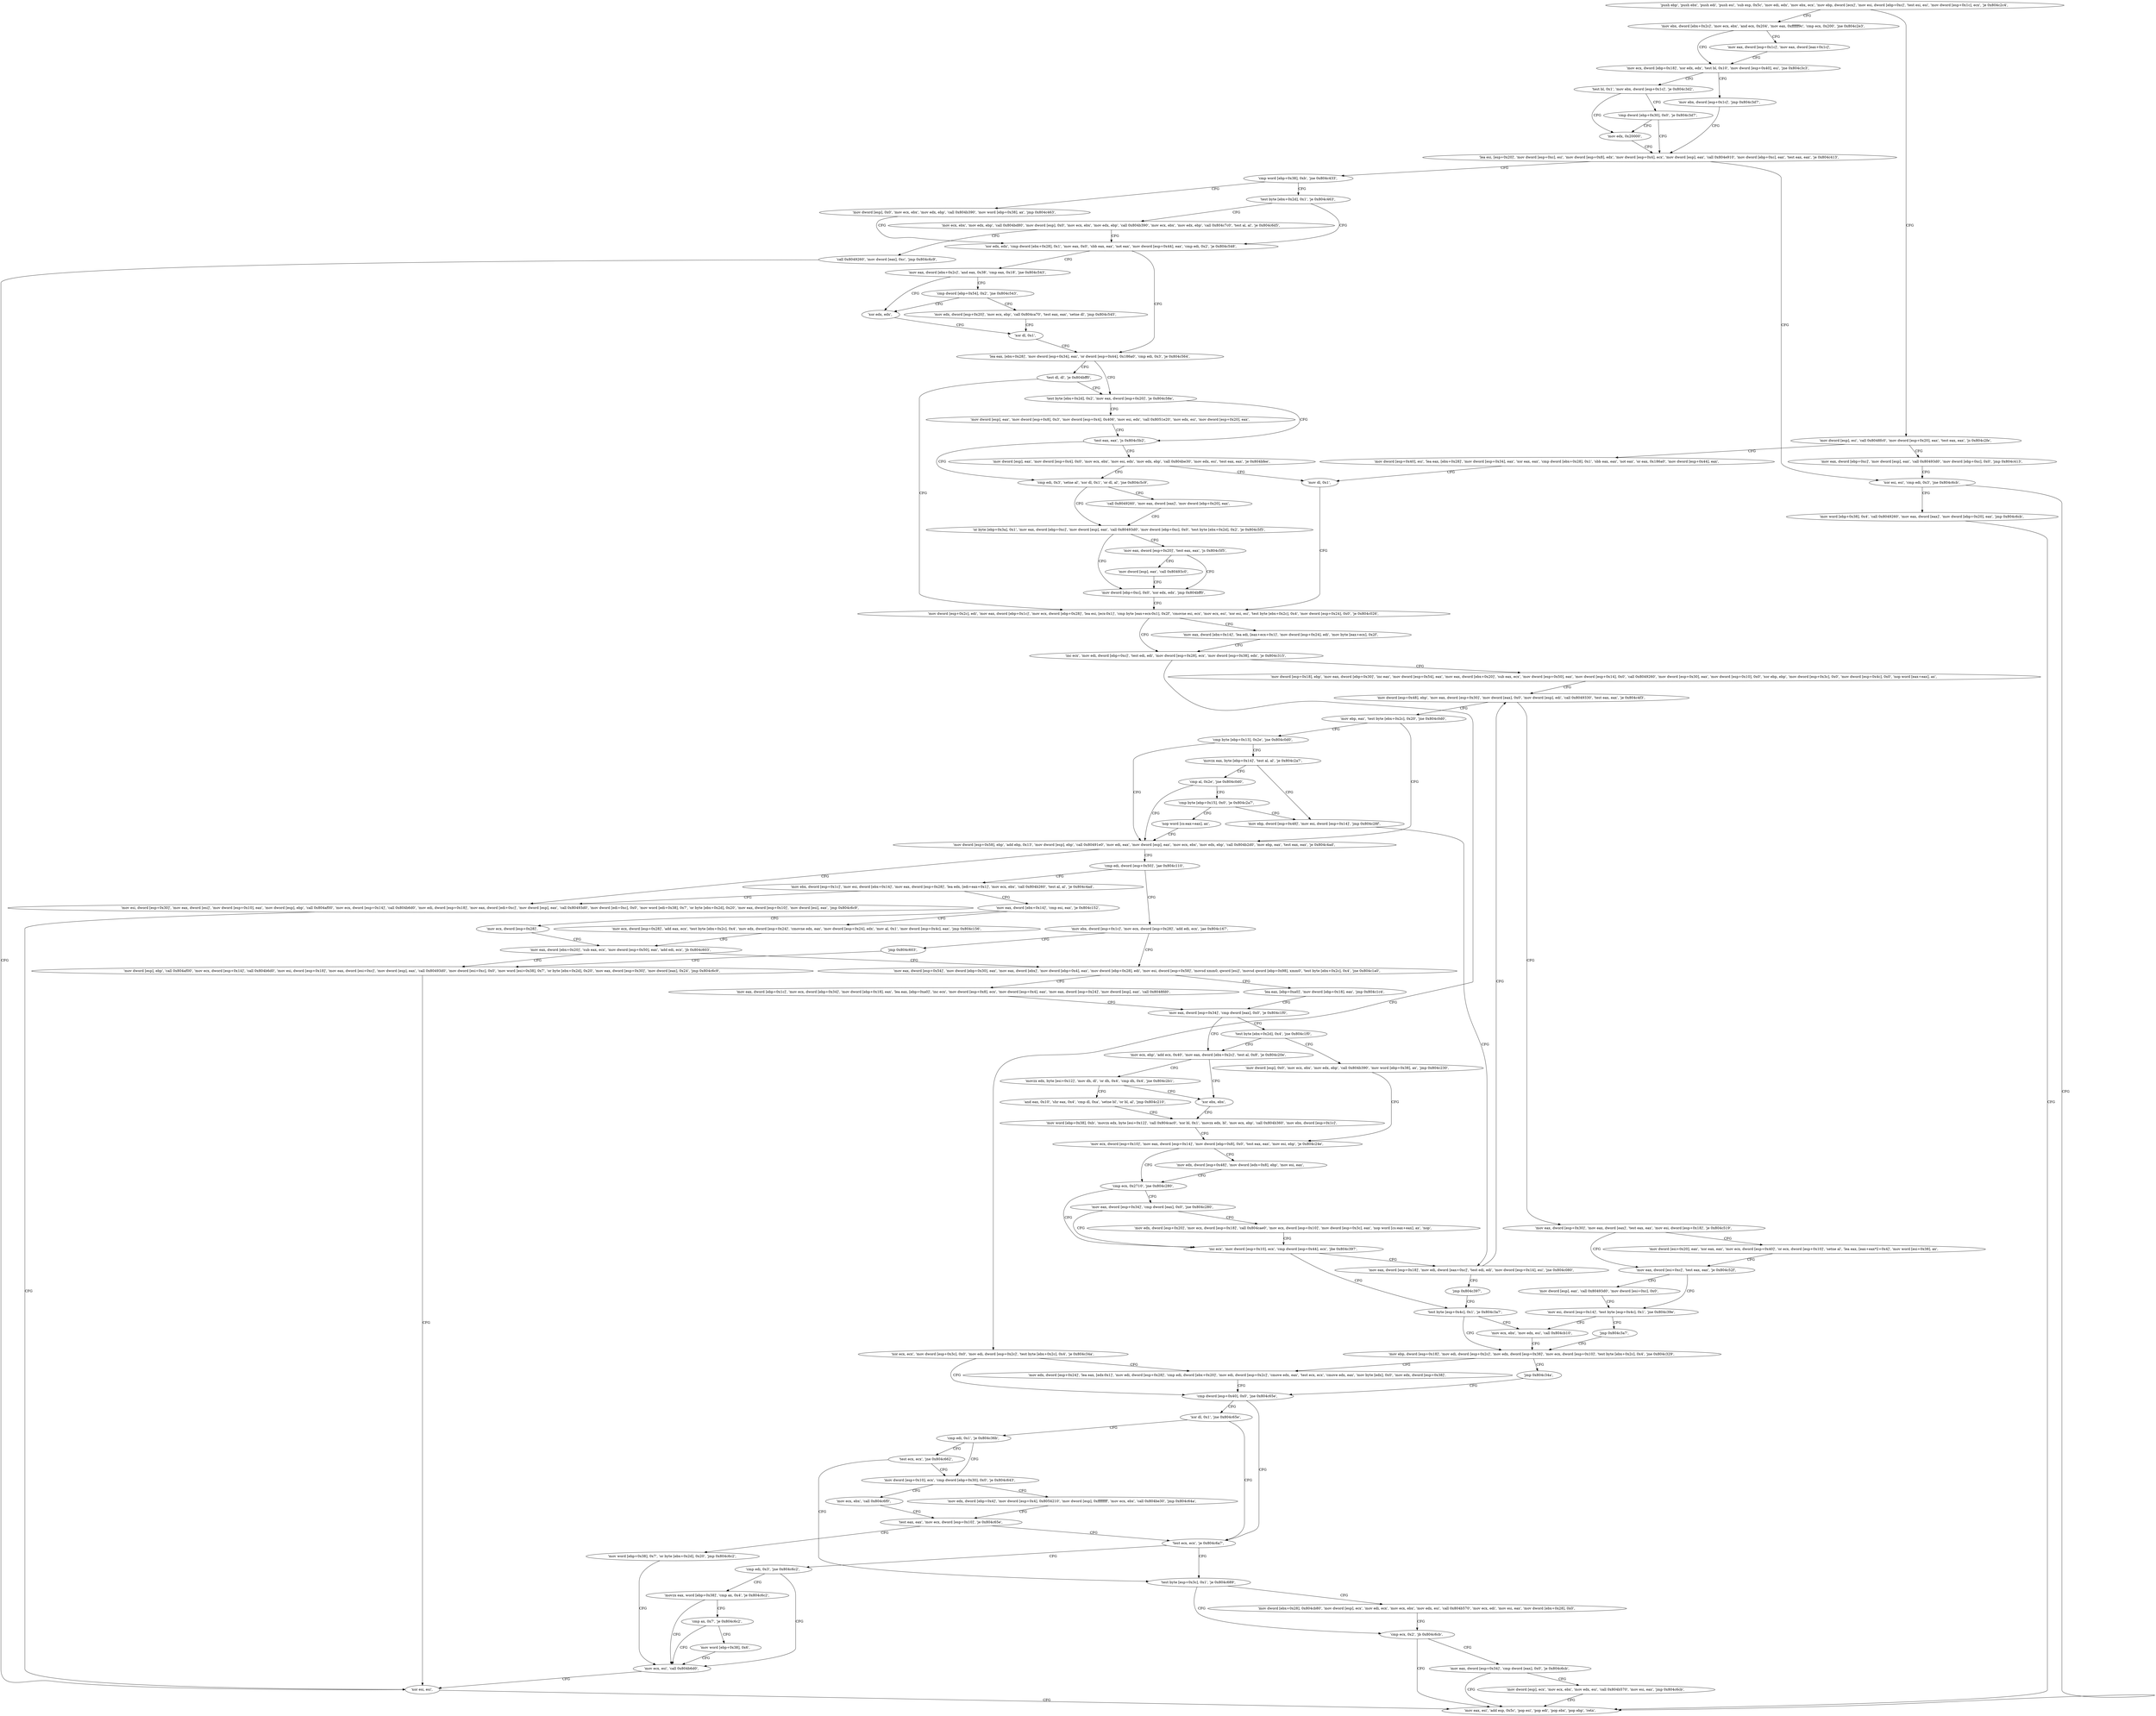 digraph "func" {
"134528928" [label = "'push ebp', 'push ebx', 'push edi', 'push esi', 'sub esp, 0x5c', 'mov edi, edx', 'mov ebx, ecx', 'mov ebp, dword [ecx]', 'mov esi, dword [ebp+0xc]', 'test esi, esi', 'mov dword [esp+0x1c], ecx', 'je 0x804c2c4', " ]
"134529732" [label = "'mov ebx, dword [ebx+0x2c]', 'mov ecx, ebx', 'and ecx, 0x204', 'mov eax, 0xffffff9c', 'cmp ecx, 0x200', 'jne 0x804c2e3', " ]
"134528956" [label = "'mov dword [esp], esi', 'call 0x8048fc0', 'mov dword [esp+0x20], eax', 'test eax, eax', 'js 0x804c2fe', " ]
"134529763" [label = "'mov ecx, dword [ebp+0x18]', 'xor edx, edx', 'test bl, 0x10', 'mov dword [esp+0x40], esi', 'jne 0x804c3c3', " ]
"134529756" [label = "'mov eax, dword [esp+0x1c]', 'mov eax, dword [eax+0x1c]', " ]
"134529790" [label = "'mov eax, dword [ebp+0xc]', 'mov dword [esp], eax', 'call 0x80493d0', 'mov dword [ebp+0xc], 0x0', 'jmp 0x804c413', " ]
"134528976" [label = "'mov dword [esp+0x40], esi', 'lea eax, [ebx+0x28]', 'mov dword [esp+0x34], eax', 'xor eax, eax', 'cmp dword [ebx+0x28], 0x1', 'sbb eax, eax', 'not eax', 'or eax, 0x186a0', 'mov dword [esp+0x44], eax', " ]
"134529987" [label = "'test bl, 0x1', 'mov ebx, dword [esp+0x1c]', 'je 0x804c3d2', " ]
"134529781" [label = "'mov ebx, dword [esp+0x1c]', 'jmp 0x804c3d7', " ]
"134530067" [label = "'xor esi, esi', 'cmp edi, 0x3', 'jne 0x804c6cb', " ]
"134529006" [label = "'mov dl, 0x1', " ]
"134530002" [label = "'mov edx, 0x20000', " ]
"134529996" [label = "'cmp dword [ebp+0x30], 0x0', 'je 0x804c3d7', " ]
"134530007" [label = "'lea esi, [esp+0x20]', 'mov dword [esp+0xc], esi', 'mov dword [esp+0x8], edx', 'mov dword [esp+0x4], ecx', 'mov dword [esp], eax', 'call 0x804e910', 'mov dword [ebp+0xc], eax', 'test eax, eax', 'je 0x804c413', " ]
"134530763" [label = "'mov eax, esi', 'add esp, 0x5c', 'pop esi', 'pop edi', 'pop ebx', 'pop ebp', 'retn', " ]
"134530078" [label = "'mov word [ebp+0x38], 0x4', 'call 0x8049260', 'mov eax, dword [eax]', 'mov dword [ebp+0x20], eax', 'jmp 0x804c6cb', " ]
"134529062" [label = "'inc ecx', 'mov edi, dword [ebp+0xc]', 'test edi, edi', 'mov dword [esp+0x28], ecx', 'mov dword [esp+0x38], edx', 'je 0x804c315', " ]
"134529813" [label = "'xor ecx, ecx', 'mov dword [esp+0x3c], 0x0', 'mov edi, dword [esp+0x2c]', 'test byte [ebx+0x2c], 0x4', 'je 0x804c34a', " ]
"134529082" [label = "'mov dword [esp+0x18], ebp', 'mov eax, dword [ebp+0x30]', 'inc eax', 'mov dword [esp+0x54], eax', 'mov eax, dword [ebx+0x20]', 'sub eax, ecx', 'mov dword [esp+0x50], eax', 'mov dword [esp+0x14], 0x0', 'call 0x8049260', 'mov dword [esp+0x30], eax', 'mov dword [esp+0x10], 0x0', 'xor ebp, ebp', 'mov dword [esp+0x3c], 0x0', 'mov dword [esp+0x4c], 0x0', 'nop word [eax+eax], ax', " ]
"134529047" [label = "'mov eax, dword [ebx+0x14]', 'lea edi, [eax+ecx+0x1]', 'mov dword [esp+0x24], edi', 'mov byte [eax+ecx], 0x2f', " ]
"134530038" [label = "'cmp word [ebp+0x38], 0xb', 'jne 0x804c433', " ]
"134529866" [label = "'cmp dword [esp+0x40], 0x0', 'jne 0x804c65e', " ]
"134529833" [label = "'mov edx, dword [esp+0x24]', 'lea eax, [edx-0x1]', 'mov edi, dword [esp+0x28]', 'cmp edi, dword [ebx+0x20]', 'mov edi, dword [esp+0x2c]', 'cmove edx, eax', 'test ecx, ecx', 'cmove edx, eax', 'mov byte [edx], 0x0', 'mov edx, dword [esp+0x38]', " ]
"134529152" [label = "'mov dword [esp+0x48], ebp', 'mov eax, dword [esp+0x30]', 'mov dword [eax], 0x0', 'mov dword [esp], edi', 'call 0x8049330', 'test eax, eax', 'je 0x804c4f3', " ]
"134530099" [label = "'test byte [ebx+0x2d], 0x1', 'je 0x804c463', " ]
"134530045" [label = "'mov dword [esp], 0x0', 'mov ecx, ebx', 'mov edx, ebp', 'call 0x804b390', 'mov word [ebp+0x38], ax', 'jmp 0x804c463', " ]
"134530654" [label = "'test ecx, ecx', 'je 0x804c6a7', " ]
"134529877" [label = "'xor dl, 0x1', 'jne 0x804c65e', " ]
"134530291" [label = "'mov eax, dword [esp+0x30]', 'mov eax, dword [eax]', 'test eax, eax', 'mov esi, dword [esp+0x18]', 'je 0x804c519', " ]
"134530329" [label = "'mov eax, dword [esi+0xc]', 'test eax, eax', 'je 0x804c52f', " ]
"134530305" [label = "'mov dword [esi+0x20], eax', 'xor eax, eax', 'mov ecx, dword [esp+0x40]', 'or ecx, dword [esp+0x10]', 'setne al', 'lea eax, [eax+eax*2+0x4]', 'mov word [esi+0x38], ax', " ]
"134529182" [label = "'mov ebp, eax', 'test byte [ebx+0x2c], 0x20', 'jne 0x804c0d0', " ]
"134529232" [label = "'mov dword [esp+0x58], ebp', 'add ebp, 0x13', 'mov dword [esp], ebp', 'call 0x80491e0', 'mov edi, eax', 'mov dword [esp], eax', 'mov ecx, ebx', 'mov edx, ebp', 'call 0x804b2d0', 'mov ebp, eax', 'test eax, eax', 'je 0x804c4ad', " ]
"134529190" [label = "'cmp byte [ebp+0x13], 0x2e', 'jne 0x804c0d0', " ]
"134530147" [label = "'xor edx, edx', 'cmp dword [ebx+0x28], 0x1', 'mov eax, 0x0', 'sbb eax, eax', 'not eax', 'mov dword [esp+0x44], eax', 'cmp edi, 0x2', 'je 0x804c548', " ]
"134530105" [label = "'mov ecx, ebx', 'mov edx, ebp', 'call 0x804bd80', 'mov dword [esp], 0x0', 'mov ecx, ebx', 'mov edx, ebp', 'call 0x804b390', 'mov ecx, ebx', 'mov edx, ebp', 'call 0x804c7c0', 'test al, al', 'je 0x804c6d5', " ]
"134530727" [label = "'cmp edi, 0x3', 'jne 0x804c6c2', " ]
"134530658" [label = "'test byte [esp+0x3c], 0x1', 'je 0x804c689', " ]
"134529886" [label = "'cmp edi, 0x1', 'je 0x804c36b', " ]
"134530351" [label = "'mov esi, dword [esp+0x14]', 'test byte [esp+0x4c], 0x1', 'jne 0x804c39e', " ]
"134530336" [label = "'mov dword [esp], eax', 'call 0x80493d0', 'mov dword [esi+0xc], 0x0', " ]
"134530221" [label = "'mov esi, dword [esp+0x30]', 'mov eax, dword [esi]', 'mov dword [esp+0x10], eax', 'mov dword [esp], ebp', 'call 0x804af00', 'mov ecx, dword [esp+0x14]', 'call 0x804b6d0', 'mov edi, dword [esp+0x18]', 'mov eax, dword [edi+0xc]', 'mov dword [esp], eax', 'call 0x80493d0', 'mov dword [edi+0xc], 0x0', 'mov word [edi+0x38], 0x7', 'or byte [ebx+0x2d], 0x20', 'mov eax, dword [esp+0x10]', 'mov dword [esi], eax', 'jmp 0x804c6c9', " ]
"134529271" [label = "'cmp edi, dword [esp+0x50]', 'jae 0x804c110', " ]
"134529196" [label = "'movzx eax, byte [ebp+0x14]', 'test al, al', 'je 0x804c2a7', " ]
"134530376" [label = "'lea eax, [ebx+0x28]', 'mov dword [esp+0x34], eax', 'or dword [esp+0x44], 0x186a0', 'cmp edi, 0x3', 'je 0x804c564', " ]
"134530175" [label = "'mov eax, dword [ebx+0x2c]', 'and eax, 0x38', 'cmp eax, 0x18', 'jne 0x804c543', " ]
"134530773" [label = "'call 0x8049260', 'mov dword [eax], 0xc', 'jmp 0x804c6c9', " ]
"134530754" [label = "'mov ecx, esi', 'call 0x804b6d0', " ]
"134530732" [label = "'movzx eax, word [ebp+0x38]', 'cmp ax, 0x4', 'je 0x804c6c2', " ]
"134530697" [label = "'cmp ecx, 0x2', 'jb 0x804c6cb', " ]
"134530665" [label = "'mov dword [ebx+0x28], 0x804cb80', 'mov dword [esp], ecx', 'mov edi, ecx', 'mov ecx, ebx', 'mov edx, esi', 'call 0x804b570', 'mov ecx, edi', 'mov esi, eax', 'mov dword [ebx+0x28], 0x0', " ]
"134529899" [label = "'mov dword [esp+0x10], ecx', 'cmp dword [ebp+0x30], 0x0', 'je 0x804c643', " ]
"134529891" [label = "'test ecx, ecx', 'jne 0x804c662', " ]
"134529950" [label = "'mov ecx, ebx', 'mov edx, esi', 'call 0x804cb10', " ]
"134530366" [label = "'jmp 0x804c3a7', " ]
"134530761" [label = "'xor esi, esi', " ]
"134529296" [label = "'mov ebx, dword [esp+0x1c]', 'mov esi, dword [ebx+0x14]', 'mov eax, dword [esp+0x28]', 'lea edx, [edi+eax+0x1]', 'mov ecx, ebx', 'call 0x804b260', 'test al, al', 'je 0x804c4ad', " ]
"134529277" [label = "'mov ebx, dword [esp+0x1c]', 'mov ecx, dword [esp+0x28]', 'add edi, ecx', 'jae 0x804c167', " ]
"134529703" [label = "'mov ebp, dword [esp+0x48]', 'mov esi, dword [esp+0x14]', 'jmp 0x804c28f', " ]
"134529208" [label = "'cmp al, 0x2e', 'jne 0x804c0d0', " ]
"134530404" [label = "'test byte [ebx+0x2d], 0x2', 'mov eax, dword [esp+0x20]', 'je 0x804c58e', " ]
"134530396" [label = "'test dl, dl', 'je 0x804bff0', " ]
"134530371" [label = "'xor edx, edx', " ]
"134530190" [label = "'cmp dword [ebp+0x54], 0x2', 'jne 0x804c543', " ]
"134530742" [label = "'cmp ax, 0x7', 'je 0x804c6c2', " ]
"134530702" [label = "'mov eax, dword [esp+0x34]', 'cmp dword [eax], 0x0', 'je 0x804c6cb', " ]
"134530627" [label = "'mov ecx, ebx', 'call 0x804c6f0', " ]
"134529913" [label = "'mov edx, dword [ebp+0x4]', 'mov dword [esp+0x4], 0x8054210', 'mov dword [esp], 0xffffffff', 'mov ecx, ebx', 'call 0x804be30', 'jmp 0x804c64a', " ]
"134529959" [label = "'mov ebp, dword [esp+0x18]', 'mov edi, dword [esp+0x2c]', 'mov edx, dword [esp+0x38]', 'mov ecx, dword [esp+0x10]', 'test byte [ebx+0x2c], 0x4', 'jne 0x804c329', " ]
"134529326" [label = "'mov eax, dword [ebx+0x14]', 'cmp esi, eax', 'je 0x804c152', " ]
"134529383" [label = "'mov eax, dword [esp+0x54]', 'mov dword [ebp+0x30], eax', 'mov eax, dword [ebx]', 'mov dword [ebp+0x4], eax', 'mov dword [ebp+0x28], edi', 'mov esi, dword [esp+0x58]', 'movsd xmm0, qword [esi]', 'movsd qword [ebp+0x98], xmm0', 'test byte [ebx+0x2c], 0x4', 'jne 0x804c1a0', " ]
"134529289" [label = "'jmp 0x804c603', " ]
"134529679" [label = "'mov eax, dword [esp+0x18]', 'mov edi, dword [eax+0xc]', 'test edi, edi', 'mov dword [esp+0x14], esi', 'jne 0x804c080', " ]
"134529212" [label = "'cmp byte [ebp+0x15], 0x0', 'je 0x804c2a7', " ]
"134530446" [label = "'test eax, eax', 'js 0x804c5b2', " ]
"134530414" [label = "'mov dword [esp], eax', 'mov dword [esp+0x8], 0x3', 'mov dword [esp+0x4], 0x406', 'mov esi, edx', 'call 0x8051e20', 'mov edx, esi', 'mov dword [esp+0x20], eax', " ]
"134529008" [label = "'mov dword [esp+0x2c], edi', 'mov eax, dword [ebp+0x1c]', 'mov ecx, dword [ebp+0x28]', 'lea esi, [ecx-0x1]', 'cmp byte [eax+ecx-0x1], 0x2f', 'cmovne esi, ecx', 'mov ecx, esi', 'xor esi, esi', 'test byte [ebx+0x2c], 0x4', 'mov dword [esp+0x24], 0x0', 'je 0x804c026', " ]
"134530373" [label = "'xor dl, 0x1', " ]
"134530200" [label = "'mov edx, dword [esp+0x20]', 'mov ecx, ebp', 'call 0x804ca70', 'test eax, eax', 'setne dl', 'jmp 0x804c545', " ]
"134530748" [label = "'mov word [ebp+0x38], 0x6', " ]
"134530711" [label = "'mov dword [esp], ecx', 'mov ecx, ebx', 'mov edx, esi', 'call 0x804b570', 'mov esi, eax', 'jmp 0x804c6cb', " ]
"134530634" [label = "'test eax, eax', 'mov ecx, dword [esp+0x10]', 'je 0x804c65e', " ]
"134529985" [label = "'jmp 0x804c34a', " ]
"134529362" [label = "'mov ecx, dword [esp+0x28]', " ]
"134529333" [label = "'mov ecx, dword [esp+0x28]', 'add eax, ecx', 'test byte [ebx+0x2c], 0x4', 'mov edx, dword [esp+0x24]', 'cmovne edx, eax', 'mov dword [esp+0x24], edx', 'mov al, 0x1', 'mov dword [esp+0x4c], eax', 'jmp 0x804c156', " ]
"134529440" [label = "'mov eax, dword [ebp+0x1c]', 'mov ecx, dword [ebp+0x34]', 'mov dword [ebp+0x18], eax', 'lea eax, [ebp+0xa0]', 'inc ecx', 'mov dword [esp+0x8], ecx', 'mov dword [esp+0x4], eax', 'mov eax, dword [esp+0x24]', 'mov dword [esp], eax', 'call 0x8048fd0', " ]
"134529420" [label = "'lea eax, [ebp+0xa0]', 'mov dword [ebp+0x18], eax', 'jmp 0x804c1c4', " ]
"134530563" [label = "'mov dword [esp], ebp', 'call 0x804af00', 'mov ecx, dword [esp+0x14]', 'call 0x804b6d0', 'mov esi, dword [esp+0x18]', 'mov eax, dword [esi+0xc]', 'mov dword [esp], eax', 'call 0x80493d0', 'mov dword [esi+0xc], 0x0', 'mov word [esi+0x38], 0x7', 'or byte [ebx+0x2d], 0x20', 'mov eax, dword [esp+0x30]', 'mov dword [eax], 0x24', 'jmp 0x804c6c9', " ]
"134529698" [label = "'jmp 0x804c397', " ]
"134529222" [label = "'nop word [cs:eax+eax], ax', " ]
"134530482" [label = "'cmp edi, 0x3', 'setne al', 'xor dl, 0x1', 'or dl, al', 'jne 0x804c5c9', " ]
"134530450" [label = "'mov dword [esp], eax', 'mov dword [esp+0x4], 0x0', 'mov ecx, ebx', 'mov esi, edx', 'mov edx, ebp', 'call 0x804be30', 'mov edx, esi', 'test eax, eax', 'je 0x804bfee', " ]
"134530642" [label = "'mov word [ebp+0x38], 0x7', 'or byte [ebx+0x2d], 0x20', 'jmp 0x804c6c2', " ]
"134529366" [label = "'mov eax, dword [ebx+0x20]', 'sub eax, ecx', 'mov dword [esp+0x50], eax', 'add edi, ecx', 'jb 0x804c603', " ]
"134529476" [label = "'mov eax, dword [esp+0x34]', 'cmp dword [eax], 0x0', 'je 0x804c1f0', " ]
"134529943" [label = "'test byte [esp+0x4c], 0x1', 'je 0x804c3a7', " ]
"134530505" [label = "'or byte [ebp+0x3a], 0x1', 'mov eax, dword [ebp+0xc]', 'mov dword [esp], eax', 'call 0x80493d0', 'mov dword [ebp+0xc], 0x0', 'test byte [ebx+0x2d], 0x2', 'je 0x804c5f5', " ]
"134530495" [label = "'call 0x8049260', 'mov eax, dword [eax]', 'mov dword [ebp+0x20], eax', " ]
"134529520" [label = "'mov ecx, ebp', 'add ecx, 0x40', 'mov eax, dword [ebx+0x2c]', 'test al, 0x8', 'je 0x804c20e', " ]
"134529550" [label = "'xor ebx, ebx', " ]
"134529532" [label = "'movzx edx, byte [esi+0x12]', 'mov dh, dl', 'or dh, 0x4', 'cmp dh, 0x4', 'jne 0x804c2b1', " ]
"134529485" [label = "'test byte [ebx+0x2d], 0x4', 'jne 0x804c1f0', " ]
"134529491" [label = "'mov dword [esp], 0x0', 'mov ecx, ebx', 'mov edx, ebp', 'call 0x804b390', 'mov word [ebp+0x38], ax', 'jmp 0x804c230', " ]
"134530549" [label = "'mov dword [ebp+0xc], 0x0', 'xor edx, edx', 'jmp 0x804bff0', " ]
"134530533" [label = "'mov eax, dword [esp+0x20]', 'test eax, eax', 'js 0x804c5f5', " ]
"134529552" [label = "'mov word [ebp+0x38], 0xb', 'movzx edx, byte [esi+0x12]', 'call 0x804cac0', 'xor bl, 0x1', 'movzx edx, bl', 'mov ecx, ebp', 'call 0x804b360', 'mov ebx, dword [esp+0x1c]', " ]
"134529713" [label = "'and eax, 0x10', 'shr eax, 0x4', 'cmp dl, 0xa', 'setne bl', 'or bl, al', 'jmp 0x804c210', " ]
"134529584" [label = "'mov ecx, dword [esp+0x10]', 'mov eax, dword [esp+0x14]', 'mov dword [ebp+0x8], 0x0', 'test eax, eax', 'mov esi, ebp', 'je 0x804c24e', " ]
"134530541" [label = "'mov dword [esp], eax', 'call 0x80493c0', " ]
"134529614" [label = "'cmp ecx, 0x2710', 'jne 0x804c280', " ]
"134529664" [label = "'inc ecx', 'mov dword [esp+0x10], ecx', 'cmp dword [esp+0x44], ecx', 'jbe 0x804c397', " ]
"134529622" [label = "'mov eax, dword [esp+0x34]', 'cmp dword [eax], 0x0', 'jne 0x804c280', " ]
"134529605" [label = "'mov edx, dword [esp+0x48]', 'mov dword [edx+0x8], ebp', 'mov esi, eax', " ]
"134529631" [label = "'mov edx, dword [esp+0x20]', 'mov ecx, dword [esp+0x18]', 'call 0x804cae0', 'mov ecx, dword [esp+0x10]', 'mov dword [esp+0x3c], eax', 'nop word [cs:eax+eax], ax', 'nop', " ]
"134528928" -> "134529732" [ label = "CFG" ]
"134528928" -> "134528956" [ label = "CFG" ]
"134529732" -> "134529763" [ label = "CFG" ]
"134529732" -> "134529756" [ label = "CFG" ]
"134528956" -> "134529790" [ label = "CFG" ]
"134528956" -> "134528976" [ label = "CFG" ]
"134529763" -> "134529987" [ label = "CFG" ]
"134529763" -> "134529781" [ label = "CFG" ]
"134529756" -> "134529763" [ label = "CFG" ]
"134529790" -> "134530067" [ label = "CFG" ]
"134528976" -> "134529006" [ label = "CFG" ]
"134529987" -> "134530002" [ label = "CFG" ]
"134529987" -> "134529996" [ label = "CFG" ]
"134529781" -> "134530007" [ label = "CFG" ]
"134530067" -> "134530763" [ label = "CFG" ]
"134530067" -> "134530078" [ label = "CFG" ]
"134529006" -> "134529008" [ label = "CFG" ]
"134530002" -> "134530007" [ label = "CFG" ]
"134529996" -> "134530007" [ label = "CFG" ]
"134529996" -> "134530002" [ label = "CFG" ]
"134530007" -> "134530067" [ label = "CFG" ]
"134530007" -> "134530038" [ label = "CFG" ]
"134530078" -> "134530763" [ label = "CFG" ]
"134529062" -> "134529813" [ label = "CFG" ]
"134529062" -> "134529082" [ label = "CFG" ]
"134529813" -> "134529866" [ label = "CFG" ]
"134529813" -> "134529833" [ label = "CFG" ]
"134529082" -> "134529152" [ label = "CFG" ]
"134529047" -> "134529062" [ label = "CFG" ]
"134530038" -> "134530099" [ label = "CFG" ]
"134530038" -> "134530045" [ label = "CFG" ]
"134529866" -> "134530654" [ label = "CFG" ]
"134529866" -> "134529877" [ label = "CFG" ]
"134529833" -> "134529866" [ label = "CFG" ]
"134529152" -> "134530291" [ label = "CFG" ]
"134529152" -> "134529182" [ label = "CFG" ]
"134530099" -> "134530147" [ label = "CFG" ]
"134530099" -> "134530105" [ label = "CFG" ]
"134530045" -> "134530147" [ label = "CFG" ]
"134530654" -> "134530727" [ label = "CFG" ]
"134530654" -> "134530658" [ label = "CFG" ]
"134529877" -> "134530654" [ label = "CFG" ]
"134529877" -> "134529886" [ label = "CFG" ]
"134530291" -> "134530329" [ label = "CFG" ]
"134530291" -> "134530305" [ label = "CFG" ]
"134530329" -> "134530351" [ label = "CFG" ]
"134530329" -> "134530336" [ label = "CFG" ]
"134530305" -> "134530329" [ label = "CFG" ]
"134529182" -> "134529232" [ label = "CFG" ]
"134529182" -> "134529190" [ label = "CFG" ]
"134529232" -> "134530221" [ label = "CFG" ]
"134529232" -> "134529271" [ label = "CFG" ]
"134529190" -> "134529232" [ label = "CFG" ]
"134529190" -> "134529196" [ label = "CFG" ]
"134530147" -> "134530376" [ label = "CFG" ]
"134530147" -> "134530175" [ label = "CFG" ]
"134530105" -> "134530773" [ label = "CFG" ]
"134530105" -> "134530147" [ label = "CFG" ]
"134530727" -> "134530754" [ label = "CFG" ]
"134530727" -> "134530732" [ label = "CFG" ]
"134530658" -> "134530697" [ label = "CFG" ]
"134530658" -> "134530665" [ label = "CFG" ]
"134529886" -> "134529899" [ label = "CFG" ]
"134529886" -> "134529891" [ label = "CFG" ]
"134530351" -> "134529950" [ label = "CFG" ]
"134530351" -> "134530366" [ label = "CFG" ]
"134530336" -> "134530351" [ label = "CFG" ]
"134530221" -> "134530761" [ label = "CFG" ]
"134529271" -> "134529296" [ label = "CFG" ]
"134529271" -> "134529277" [ label = "CFG" ]
"134529196" -> "134529703" [ label = "CFG" ]
"134529196" -> "134529208" [ label = "CFG" ]
"134530376" -> "134530404" [ label = "CFG" ]
"134530376" -> "134530396" [ label = "CFG" ]
"134530175" -> "134530371" [ label = "CFG" ]
"134530175" -> "134530190" [ label = "CFG" ]
"134530773" -> "134530761" [ label = "CFG" ]
"134530754" -> "134530761" [ label = "CFG" ]
"134530732" -> "134530754" [ label = "CFG" ]
"134530732" -> "134530742" [ label = "CFG" ]
"134530697" -> "134530763" [ label = "CFG" ]
"134530697" -> "134530702" [ label = "CFG" ]
"134530665" -> "134530697" [ label = "CFG" ]
"134529899" -> "134530627" [ label = "CFG" ]
"134529899" -> "134529913" [ label = "CFG" ]
"134529891" -> "134530658" [ label = "CFG" ]
"134529891" -> "134529899" [ label = "CFG" ]
"134529950" -> "134529959" [ label = "CFG" ]
"134530366" -> "134529959" [ label = "CFG" ]
"134530761" -> "134530763" [ label = "CFG" ]
"134529296" -> "134530221" [ label = "CFG" ]
"134529296" -> "134529326" [ label = "CFG" ]
"134529277" -> "134529383" [ label = "CFG" ]
"134529277" -> "134529289" [ label = "CFG" ]
"134529703" -> "134529679" [ label = "CFG" ]
"134529208" -> "134529232" [ label = "CFG" ]
"134529208" -> "134529212" [ label = "CFG" ]
"134530404" -> "134530446" [ label = "CFG" ]
"134530404" -> "134530414" [ label = "CFG" ]
"134530396" -> "134529008" [ label = "CFG" ]
"134530396" -> "134530404" [ label = "CFG" ]
"134530371" -> "134530373" [ label = "CFG" ]
"134530190" -> "134530371" [ label = "CFG" ]
"134530190" -> "134530200" [ label = "CFG" ]
"134530742" -> "134530754" [ label = "CFG" ]
"134530742" -> "134530748" [ label = "CFG" ]
"134530702" -> "134530763" [ label = "CFG" ]
"134530702" -> "134530711" [ label = "CFG" ]
"134530627" -> "134530634" [ label = "CFG" ]
"134529913" -> "134530634" [ label = "CFG" ]
"134529959" -> "134529833" [ label = "CFG" ]
"134529959" -> "134529985" [ label = "CFG" ]
"134529326" -> "134529362" [ label = "CFG" ]
"134529326" -> "134529333" [ label = "CFG" ]
"134529383" -> "134529440" [ label = "CFG" ]
"134529383" -> "134529420" [ label = "CFG" ]
"134529289" -> "134530563" [ label = "CFG" ]
"134529679" -> "134529152" [ label = "CFG" ]
"134529679" -> "134529698" [ label = "CFG" ]
"134529212" -> "134529703" [ label = "CFG" ]
"134529212" -> "134529222" [ label = "CFG" ]
"134530446" -> "134530482" [ label = "CFG" ]
"134530446" -> "134530450" [ label = "CFG" ]
"134530414" -> "134530446" [ label = "CFG" ]
"134529008" -> "134529062" [ label = "CFG" ]
"134529008" -> "134529047" [ label = "CFG" ]
"134530373" -> "134530376" [ label = "CFG" ]
"134530200" -> "134530373" [ label = "CFG" ]
"134530748" -> "134530754" [ label = "CFG" ]
"134530711" -> "134530763" [ label = "CFG" ]
"134530634" -> "134530654" [ label = "CFG" ]
"134530634" -> "134530642" [ label = "CFG" ]
"134529985" -> "134529866" [ label = "CFG" ]
"134529362" -> "134529366" [ label = "CFG" ]
"134529333" -> "134529366" [ label = "CFG" ]
"134529440" -> "134529476" [ label = "CFG" ]
"134529420" -> "134529476" [ label = "CFG" ]
"134530563" -> "134530761" [ label = "CFG" ]
"134529698" -> "134529943" [ label = "CFG" ]
"134529222" -> "134529232" [ label = "CFG" ]
"134530482" -> "134530505" [ label = "CFG" ]
"134530482" -> "134530495" [ label = "CFG" ]
"134530450" -> "134529006" [ label = "CFG" ]
"134530450" -> "134530482" [ label = "CFG" ]
"134530642" -> "134530754" [ label = "CFG" ]
"134529366" -> "134530563" [ label = "CFG" ]
"134529366" -> "134529383" [ label = "CFG" ]
"134529476" -> "134529520" [ label = "CFG" ]
"134529476" -> "134529485" [ label = "CFG" ]
"134529943" -> "134529959" [ label = "CFG" ]
"134529943" -> "134529950" [ label = "CFG" ]
"134530505" -> "134530549" [ label = "CFG" ]
"134530505" -> "134530533" [ label = "CFG" ]
"134530495" -> "134530505" [ label = "CFG" ]
"134529520" -> "134529550" [ label = "CFG" ]
"134529520" -> "134529532" [ label = "CFG" ]
"134529550" -> "134529552" [ label = "CFG" ]
"134529532" -> "134529713" [ label = "CFG" ]
"134529532" -> "134529550" [ label = "CFG" ]
"134529485" -> "134529520" [ label = "CFG" ]
"134529485" -> "134529491" [ label = "CFG" ]
"134529491" -> "134529584" [ label = "CFG" ]
"134530549" -> "134529008" [ label = "CFG" ]
"134530533" -> "134530549" [ label = "CFG" ]
"134530533" -> "134530541" [ label = "CFG" ]
"134529552" -> "134529584" [ label = "CFG" ]
"134529713" -> "134529552" [ label = "CFG" ]
"134529584" -> "134529614" [ label = "CFG" ]
"134529584" -> "134529605" [ label = "CFG" ]
"134530541" -> "134530549" [ label = "CFG" ]
"134529614" -> "134529664" [ label = "CFG" ]
"134529614" -> "134529622" [ label = "CFG" ]
"134529664" -> "134529943" [ label = "CFG" ]
"134529664" -> "134529679" [ label = "CFG" ]
"134529622" -> "134529664" [ label = "CFG" ]
"134529622" -> "134529631" [ label = "CFG" ]
"134529605" -> "134529614" [ label = "CFG" ]
"134529631" -> "134529664" [ label = "CFG" ]
}
